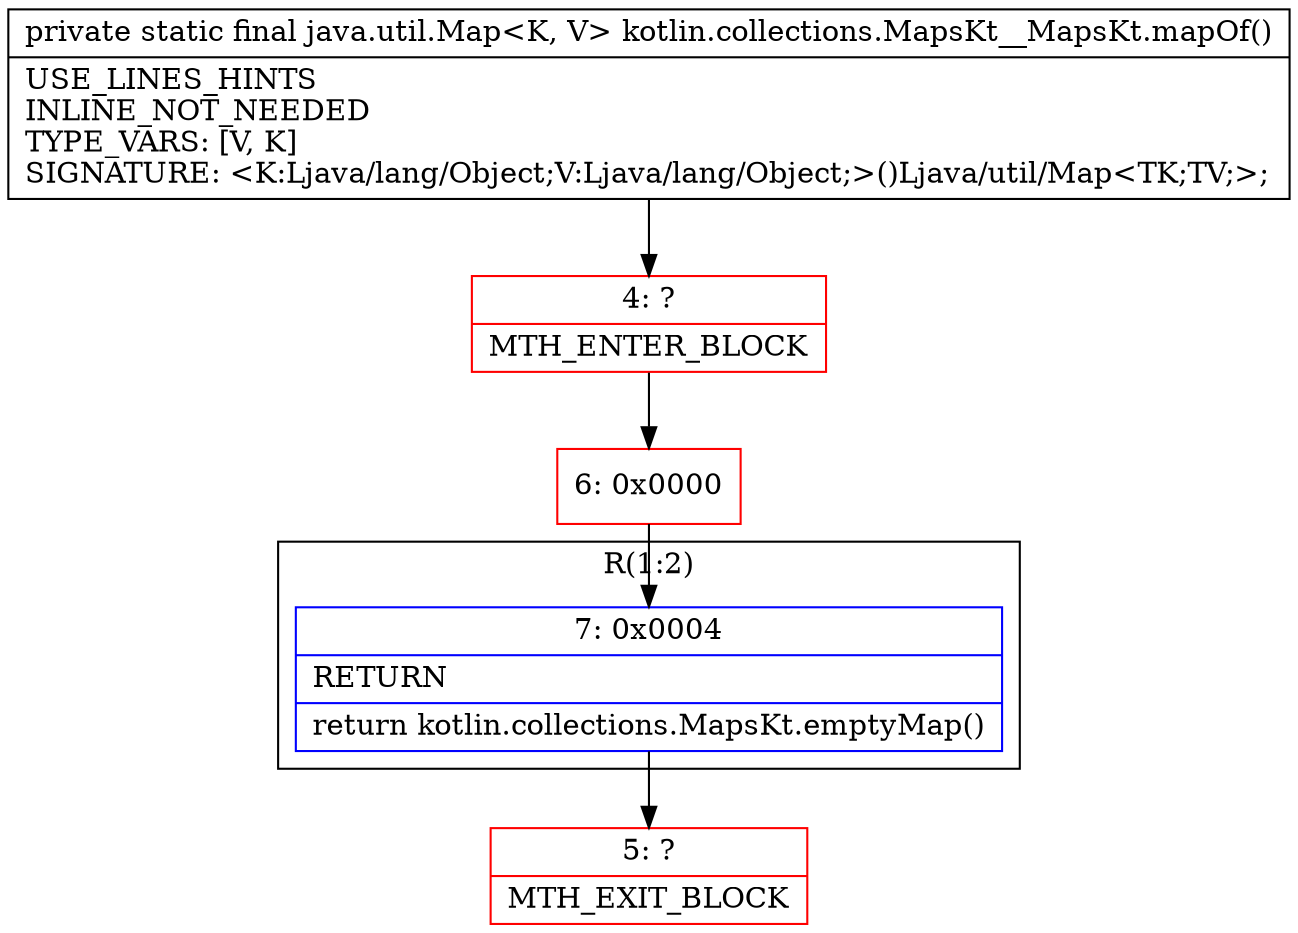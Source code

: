 digraph "CFG forkotlin.collections.MapsKt__MapsKt.mapOf()Ljava\/util\/Map;" {
subgraph cluster_Region_1393505343 {
label = "R(1:2)";
node [shape=record,color=blue];
Node_7 [shape=record,label="{7\:\ 0x0004|RETURN\l|return kotlin.collections.MapsKt.emptyMap()\l}"];
}
Node_4 [shape=record,color=red,label="{4\:\ ?|MTH_ENTER_BLOCK\l}"];
Node_6 [shape=record,color=red,label="{6\:\ 0x0000}"];
Node_5 [shape=record,color=red,label="{5\:\ ?|MTH_EXIT_BLOCK\l}"];
MethodNode[shape=record,label="{private static final java.util.Map\<K, V\> kotlin.collections.MapsKt__MapsKt.mapOf()  | USE_LINES_HINTS\lINLINE_NOT_NEEDED\lTYPE_VARS: [V, K]\lSIGNATURE: \<K:Ljava\/lang\/Object;V:Ljava\/lang\/Object;\>()Ljava\/util\/Map\<TK;TV;\>;\l}"];
MethodNode -> Node_4;Node_7 -> Node_5;
Node_4 -> Node_6;
Node_6 -> Node_7;
}

